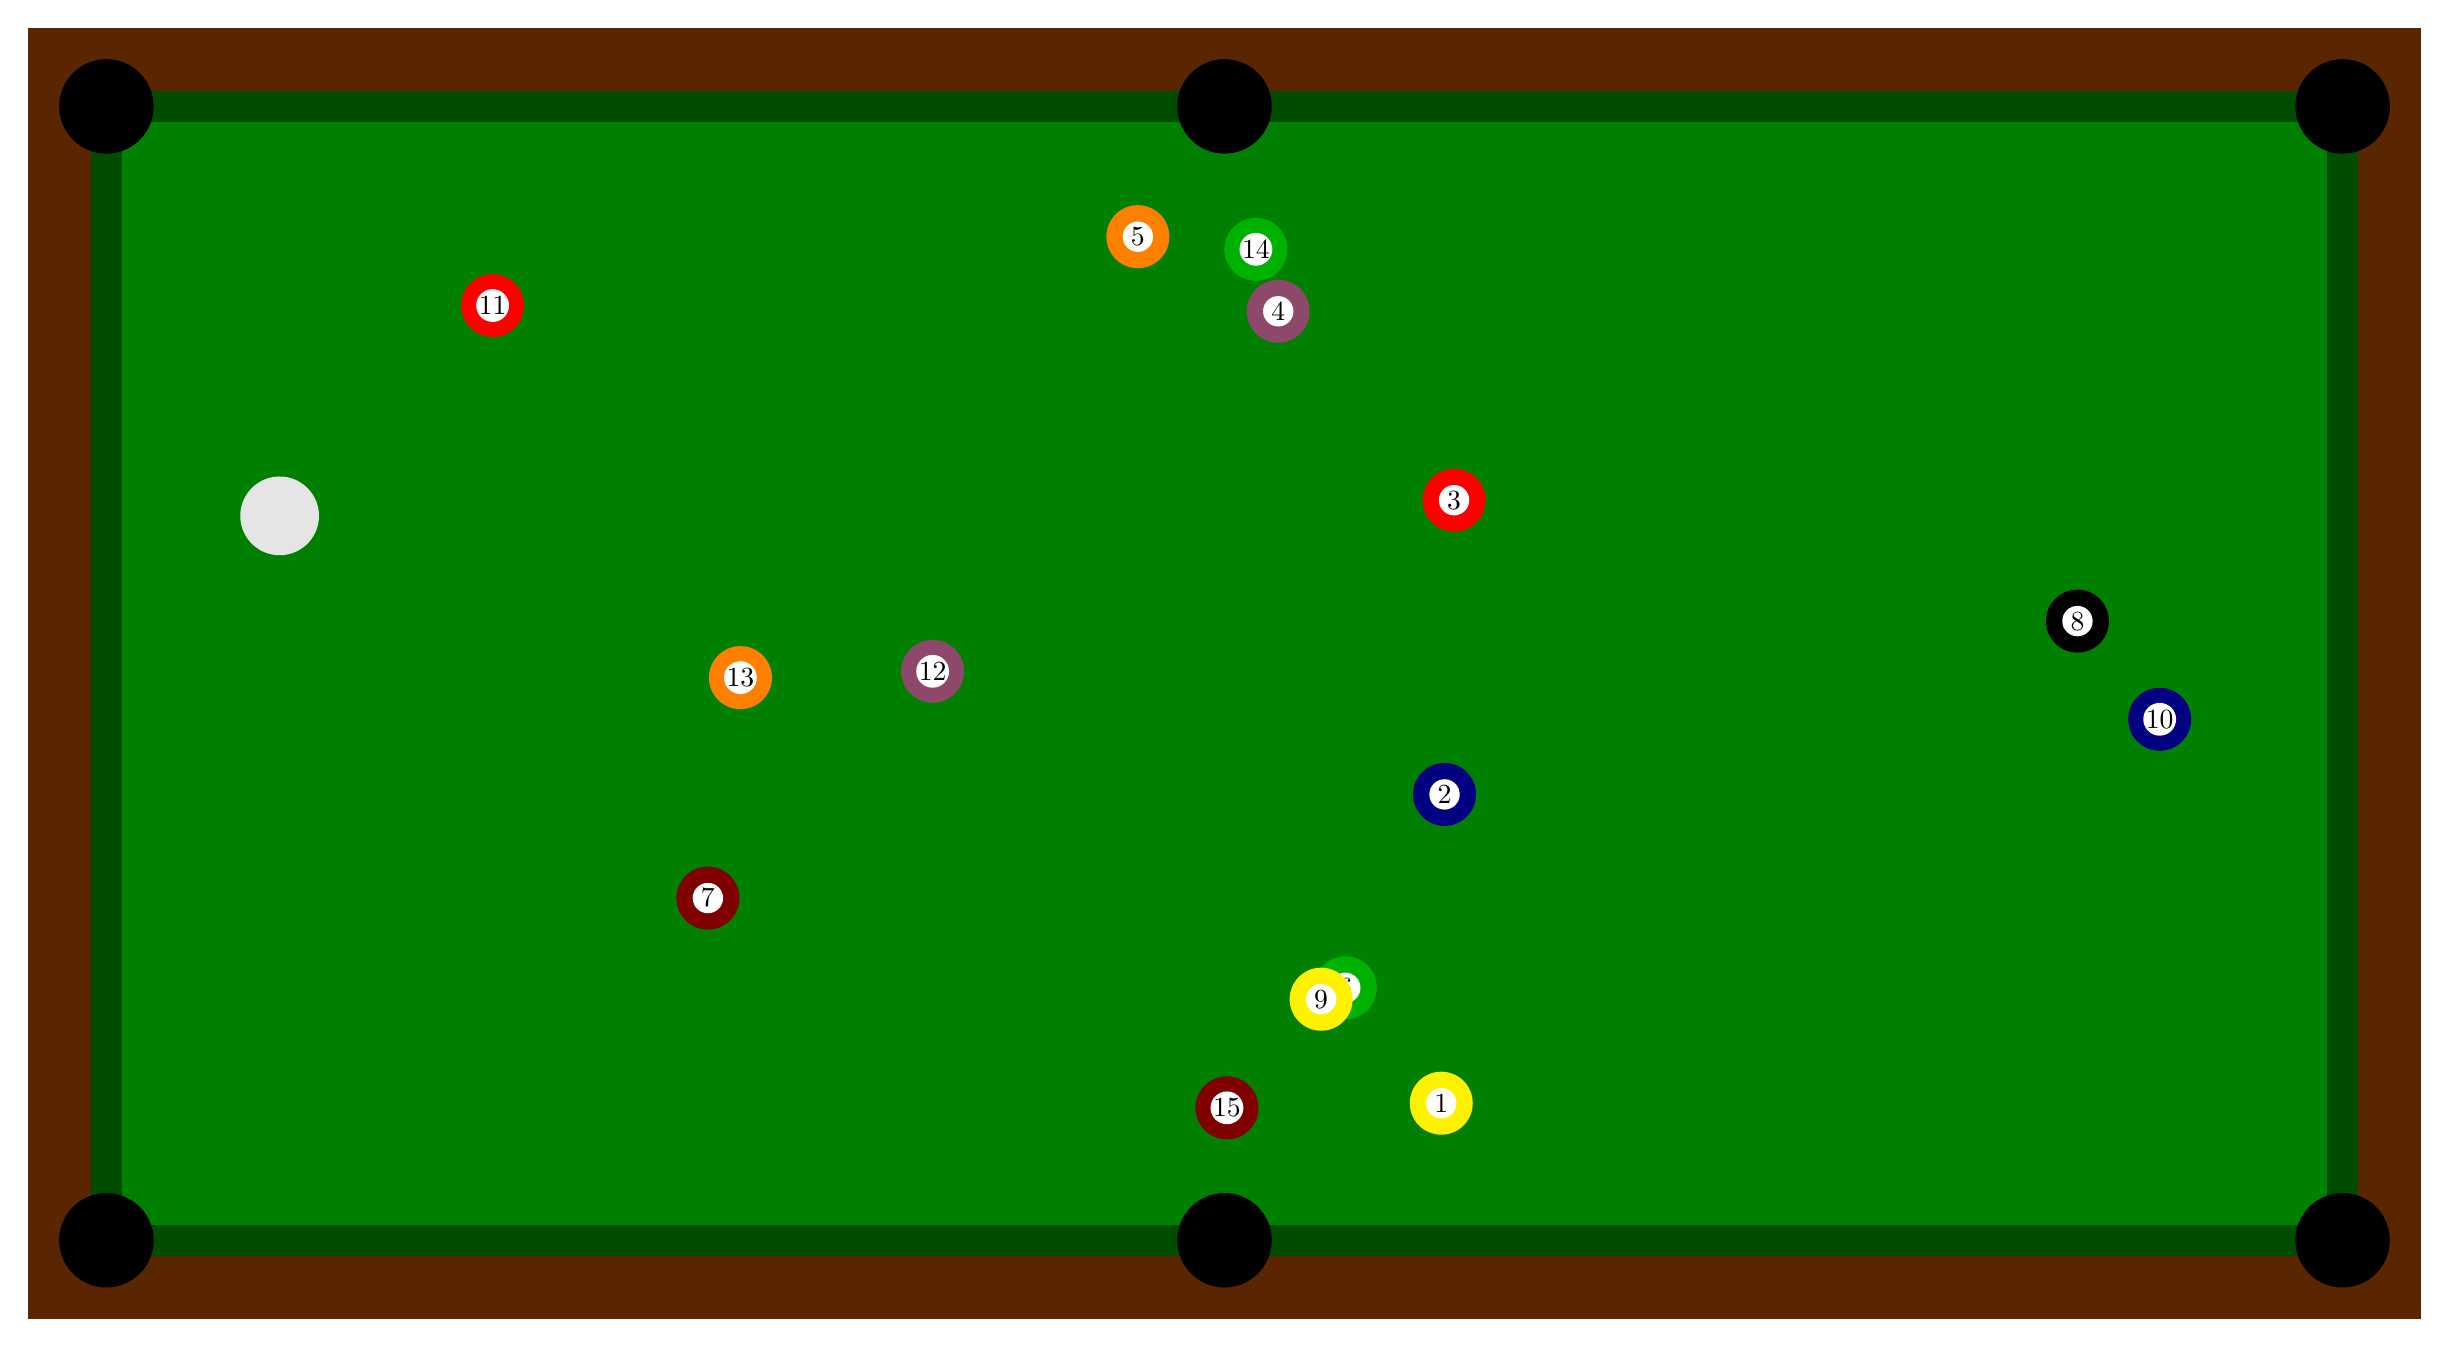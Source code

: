 ﻿\begin{tikzpicture}[scale=0.2]
	%Draw table
	\fill[green!30!red!50!black] (-76,-41) rectangle (76,41);
	\fill[green!30!black] (-72,-37) rectangle (72,37);
	\fill[green!50!black] (-70,-35) rectangle (70, 35);
	\fill[black] (-71,-36) circle (3);
	\fill[black] (71,-36) circle (3);
	\fill[black] (-71,36) circle (3);
	\fill[black] (71,36) circle (3);
	\fill[black] (0,-36) circle (3);
	\fill[black] (0,36) circle (3);
	
	%Draw object balls
	\fill[yellow] ({60*rand}, {30*rand}) circle (2)  node[circle, inner sep=1,black, fill=white] {1};
	\fill[blue!50!black] ({60*rand}, {30*rand}) circle (2)  node[circle, inner sep=1,black, fill=white] {2};
	\fill[red] ({60*rand}, {30*rand}) circle (2)  node[circle, inner sep=1,black, fill=white] {3};
	\fill[magenta!50!black] ({60*rand}, {30*rand}) circle (2)  node[circle, inner sep=1,black, fill=white] {4};
	\fill[orange] ({60*rand}, {30*rand}) circle (2)  node[circle, inner sep=1,black, fill=white] {5};
	\fill[green!70!black] ({60*rand}, {30*rand}) circle (2)  node[circle, inner sep=1,black, fill=white] {6};
	\fill[red!50!black] ({60*rand}, {30*rand}) circle (2)  node[circle, inner sep=1,black, fill=white] {7};
	\fill[black] ({60*rand}, {30*rand}) circle (2)  node[circle, inner sep=1,black, fill=white] {8};
	\fill[yellow] ({60*rand}, {30*rand}) circle (2)  node[circle, inner sep=1,black, fill=white] {9};
	\fill[blue!50!black] ({60*rand}, {30*rand}) circle (2)  node[circle, inner sep=0,black, fill=white] {10};
	\fill[red] ({60*rand}, {30*rand}) circle (2)  node[circle, inner sep=0,black, fill=white] {11};
	\fill[magenta!50!black] ({60*rand}, {30*rand}) circle (2)  node[circle, inner sep=0,black, fill=white] {12};
	\fill[orange] ({60*rand}, {30*rand}) circle (2)  node[circle, inner sep=0,black, fill=white] {13};
	\fill[green!70!black] ({60*rand}, {30*rand}) circle (2)  node[circle, inner sep=0,black, fill=white] {14};
	\fill[red!50!black] ({60*rand}, {30*rand}) circle (2)  node[circle, inner sep=0,black, fill=white] {15};

	%cue ball
	\fill[white!90!black] (-60,10) circle(2.5);

\end{tikzpicture}